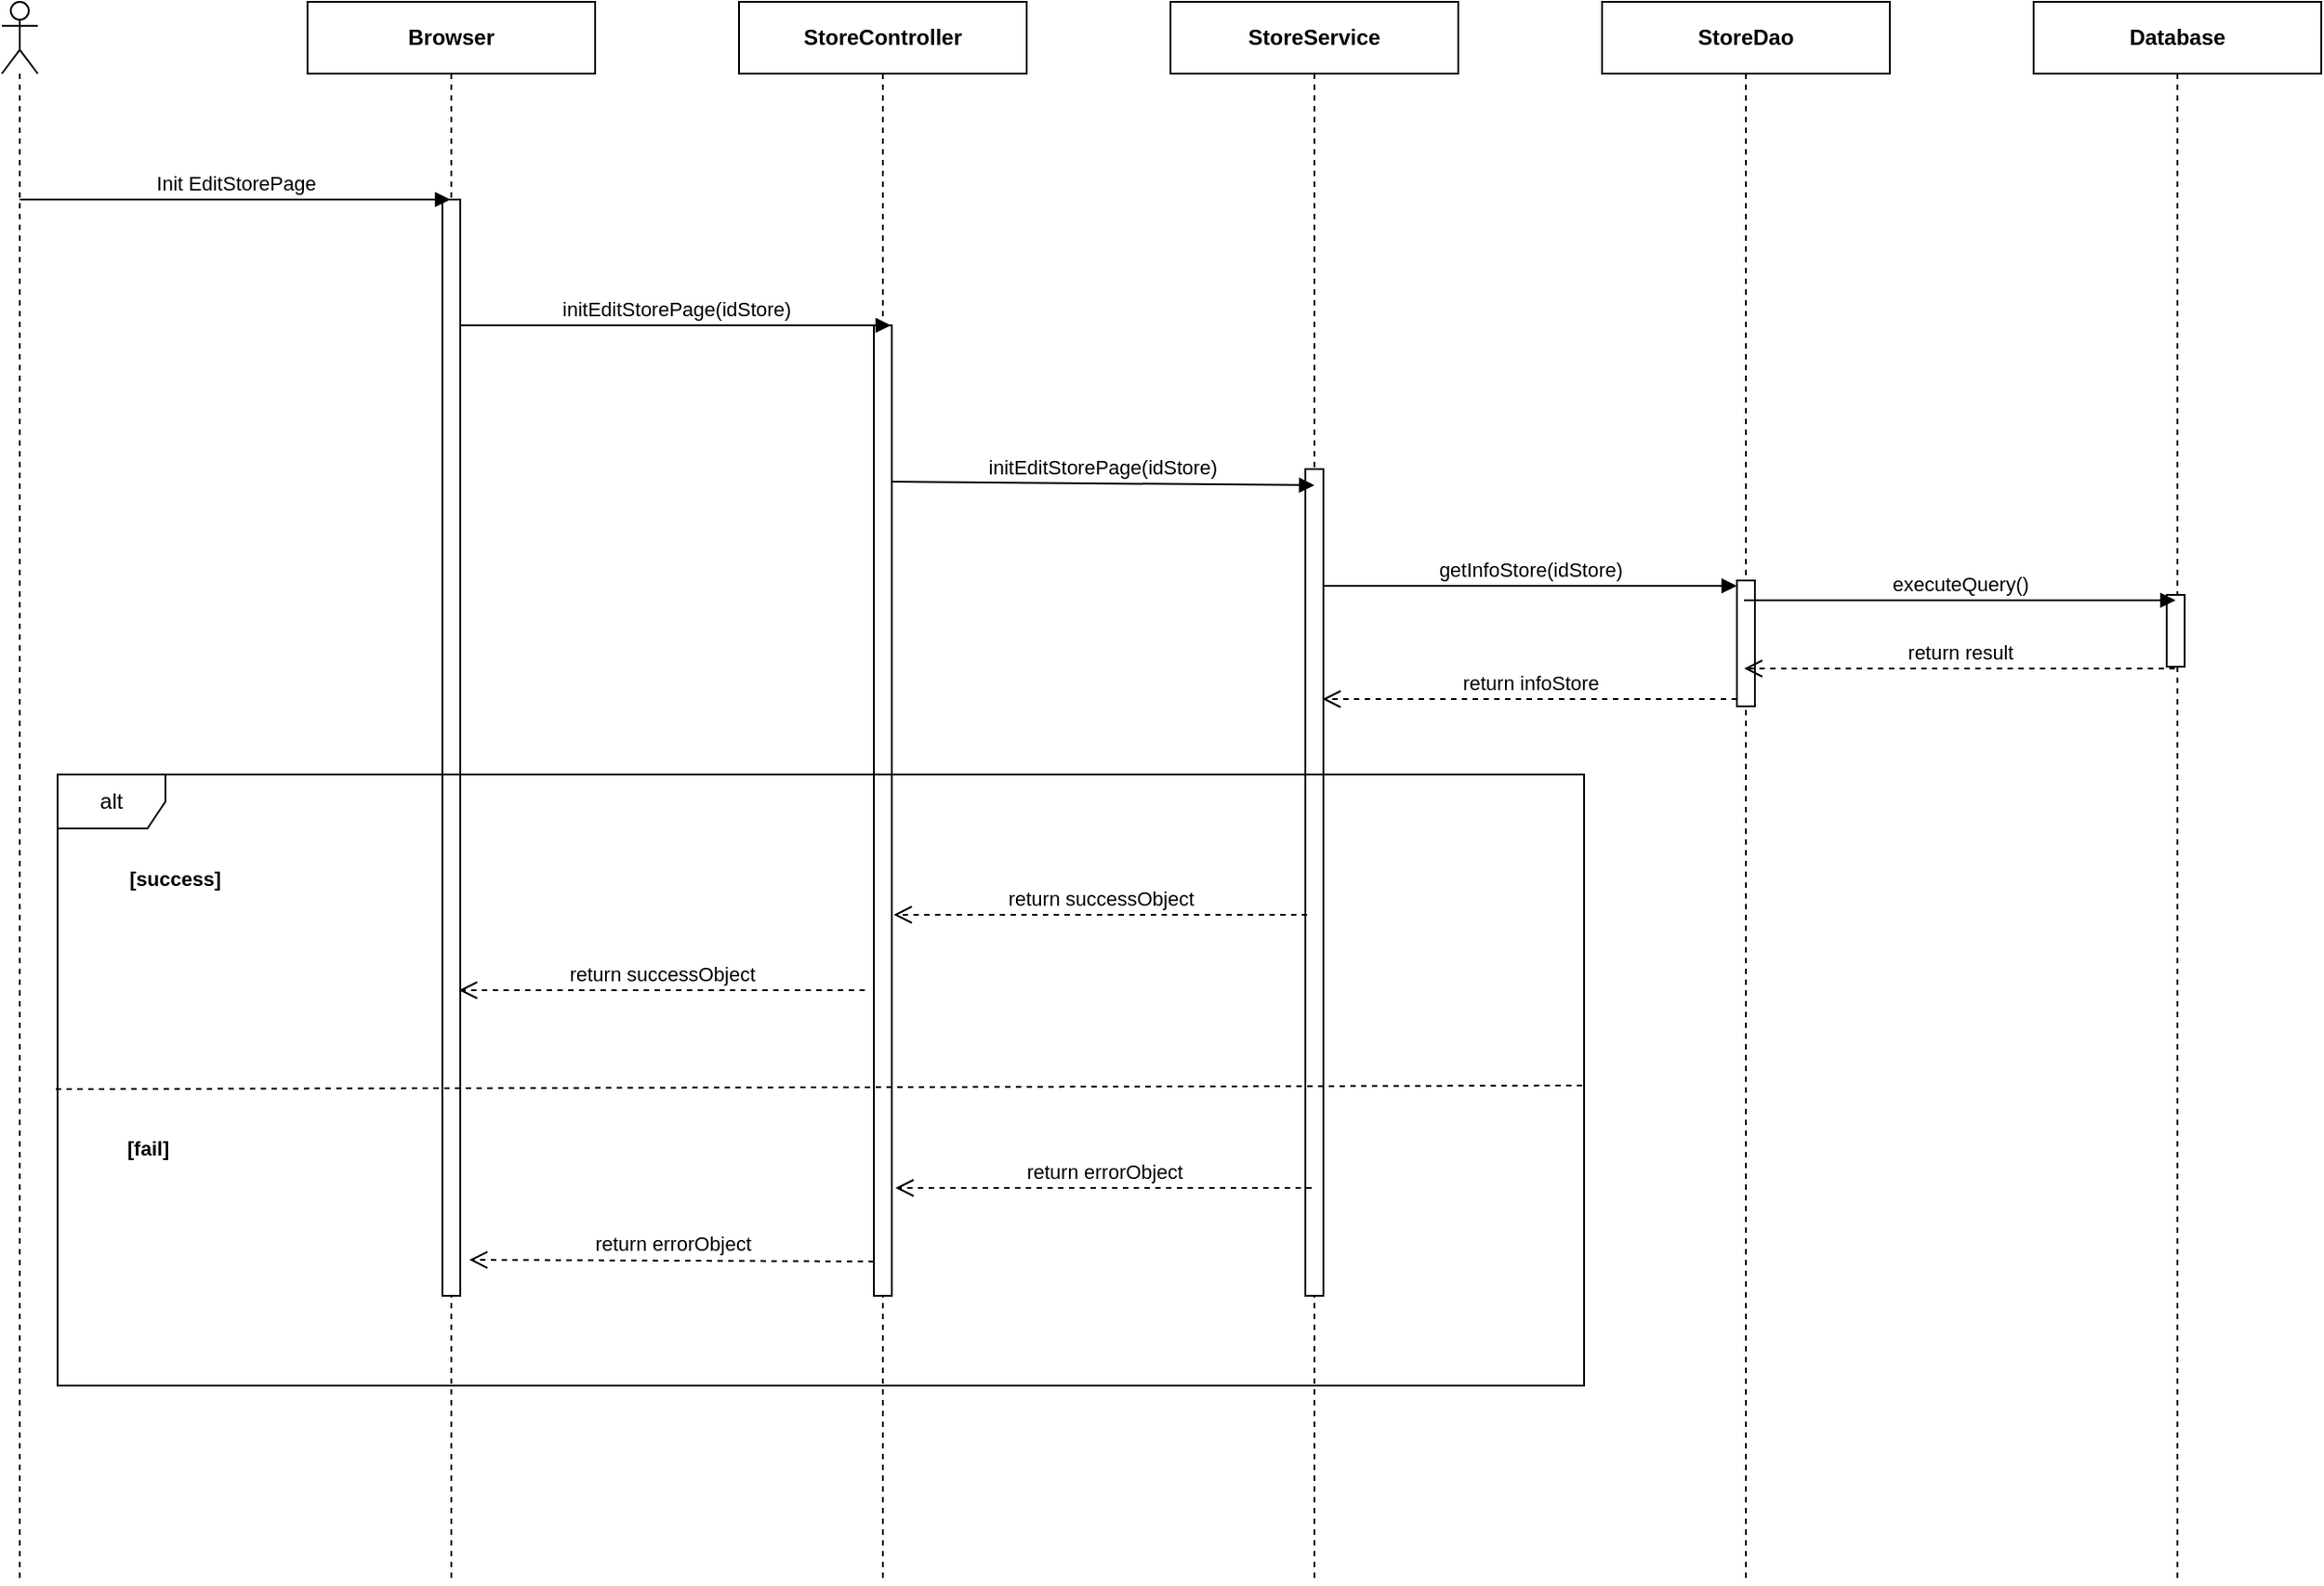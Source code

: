 <mxfile version="14.4.3" type="device" pages="2"><diagram id="g2Xnml8Hdx-TT0fT3U7z" name="Ev01"><mxGraphModel dx="1346" dy="748" grid="1" gridSize="10" guides="1" tooltips="1" connect="1" arrows="1" fold="1" page="1" pageScale="1" pageWidth="850" pageHeight="1100" math="0" shadow="0"><root><mxCell id="0"/><mxCell id="1" parent="0"/><mxCell id="usPxvQQ8iIsLEg7-f2Ek-1" value="" style="shape=umlLifeline;participant=umlActor;perimeter=lifelinePerimeter;whiteSpace=wrap;html=1;container=1;collapsible=0;recursiveResize=0;verticalAlign=top;spacingTop=36;outlineConnect=0;" parent="1" vertex="1"><mxGeometry x="310" y="80" width="20" height="880" as="geometry"/></mxCell><mxCell id="usPxvQQ8iIsLEg7-f2Ek-2" value="&lt;b&gt;Browser&lt;/b&gt;" style="shape=umlLifeline;perimeter=lifelinePerimeter;whiteSpace=wrap;html=1;container=1;collapsible=0;recursiveResize=0;outlineConnect=0;" parent="1" vertex="1"><mxGeometry x="480" y="80" width="160" height="880" as="geometry"/></mxCell><mxCell id="usPxvQQ8iIsLEg7-f2Ek-3" value="" style="html=1;points=[];perimeter=orthogonalPerimeter;" parent="usPxvQQ8iIsLEg7-f2Ek-2" vertex="1"><mxGeometry x="75" y="110" width="10" height="610" as="geometry"/></mxCell><mxCell id="usPxvQQ8iIsLEg7-f2Ek-4" value="&lt;b&gt;StoreDao&lt;/b&gt;" style="shape=umlLifeline;perimeter=lifelinePerimeter;whiteSpace=wrap;html=1;container=1;collapsible=0;recursiveResize=0;outlineConnect=0;" parent="1" vertex="1"><mxGeometry x="1200" y="80" width="160" height="880" as="geometry"/></mxCell><mxCell id="usPxvQQ8iIsLEg7-f2Ek-5" value="" style="html=1;points=[];perimeter=orthogonalPerimeter;" parent="usPxvQQ8iIsLEg7-f2Ek-4" vertex="1"><mxGeometry x="75" y="322" width="10" height="70" as="geometry"/></mxCell><mxCell id="usPxvQQ8iIsLEg7-f2Ek-6" value="getInfoStore(idStore)" style="html=1;verticalAlign=bottom;endArrow=block;entryX=0;entryY=0;" parent="usPxvQQ8iIsLEg7-f2Ek-4" edge="1"><mxGeometry relative="1" as="geometry"><mxPoint x="-155.5" y="325" as="sourcePoint"/><mxPoint x="75" y="325" as="targetPoint"/></mxGeometry></mxCell><mxCell id="usPxvQQ8iIsLEg7-f2Ek-7" value="return infoStore" style="html=1;verticalAlign=bottom;endArrow=open;dashed=1;endSize=8;exitX=0;exitY=0.95;" parent="usPxvQQ8iIsLEg7-f2Ek-4" edge="1"><mxGeometry relative="1" as="geometry"><mxPoint x="-155.5" y="388.0" as="targetPoint"/><mxPoint x="75" y="388" as="sourcePoint"/></mxGeometry></mxCell><mxCell id="usPxvQQ8iIsLEg7-f2Ek-8" value="&lt;b&gt;StoreService&lt;/b&gt;" style="shape=umlLifeline;perimeter=lifelinePerimeter;whiteSpace=wrap;html=1;container=1;collapsible=0;recursiveResize=0;outlineConnect=0;" parent="1" vertex="1"><mxGeometry x="960" y="80" width="160" height="880" as="geometry"/></mxCell><mxCell id="usPxvQQ8iIsLEg7-f2Ek-9" value="" style="html=1;points=[];perimeter=orthogonalPerimeter;" parent="usPxvQQ8iIsLEg7-f2Ek-8" vertex="1"><mxGeometry x="75" y="260" width="10" height="460" as="geometry"/></mxCell><mxCell id="usPxvQQ8iIsLEg7-f2Ek-10" value="&lt;b&gt;StoreController&lt;/b&gt;" style="shape=umlLifeline;perimeter=lifelinePerimeter;whiteSpace=wrap;html=1;container=1;collapsible=0;recursiveResize=0;outlineConnect=0;" parent="1" vertex="1"><mxGeometry x="720" y="80" width="160" height="880" as="geometry"/></mxCell><mxCell id="usPxvQQ8iIsLEg7-f2Ek-11" value="" style="html=1;points=[];perimeter=orthogonalPerimeter;" parent="usPxvQQ8iIsLEg7-f2Ek-10" vertex="1"><mxGeometry x="75" y="180" width="10" height="540" as="geometry"/></mxCell><mxCell id="usPxvQQ8iIsLEg7-f2Ek-14" value="Init EditStorePage" style="html=1;verticalAlign=bottom;endArrow=block;" parent="1" target="usPxvQQ8iIsLEg7-f2Ek-2" edge="1"><mxGeometry width="80" relative="1" as="geometry"><mxPoint x="320" y="190" as="sourcePoint"/><mxPoint x="400" y="190" as="targetPoint"/></mxGeometry></mxCell><mxCell id="usPxvQQ8iIsLEg7-f2Ek-15" value="initEditStorePage(idStore)" style="html=1;verticalAlign=bottom;endArrow=block;" parent="1" edge="1"><mxGeometry width="80" relative="1" as="geometry"><mxPoint x="565" y="260.0" as="sourcePoint"/><mxPoint x="804.5" y="260.0" as="targetPoint"/></mxGeometry></mxCell><mxCell id="usPxvQQ8iIsLEg7-f2Ek-16" value="initEditStorePage(idStore)" style="html=1;verticalAlign=bottom;endArrow=block;" parent="1" edge="1"><mxGeometry relative="1" as="geometry"><mxPoint x="805" y="347.0" as="sourcePoint"/><mxPoint x="1040" y="349" as="targetPoint"/></mxGeometry></mxCell><mxCell id="XWKjDyIOCUpvkz1bwOGe-1" value="&lt;b&gt;Database&lt;/b&gt;" style="shape=umlLifeline;perimeter=lifelinePerimeter;whiteSpace=wrap;html=1;container=1;collapsible=0;recursiveResize=0;outlineConnect=0;" parent="1" vertex="1"><mxGeometry x="1440" y="80" width="160" height="880" as="geometry"/></mxCell><mxCell id="XWKjDyIOCUpvkz1bwOGe-2" value="" style="html=1;points=[];perimeter=orthogonalPerimeter;" parent="XWKjDyIOCUpvkz1bwOGe-1" vertex="1"><mxGeometry x="74" y="330.0" width="10" height="40" as="geometry"/></mxCell><mxCell id="XWKjDyIOCUpvkz1bwOGe-3" value="executeQuery()" style="html=1;verticalAlign=bottom;endArrow=block;" parent="1" edge="1"><mxGeometry relative="1" as="geometry"><mxPoint x="1279.0" y="413.0" as="sourcePoint"/><mxPoint x="1519.0" y="413.0" as="targetPoint"/></mxGeometry></mxCell><mxCell id="XWKjDyIOCUpvkz1bwOGe-4" value="return result" style="html=1;verticalAlign=bottom;endArrow=open;dashed=1;endSize=8;" parent="1" edge="1"><mxGeometry relative="1" as="geometry"><mxPoint x="1279.0" y="451.0" as="targetPoint"/><mxPoint x="1518.5" y="451.0" as="sourcePoint"/></mxGeometry></mxCell><mxCell id="lD4GWmTVflcBckDrQ9Ag-1" value="alt" style="shape=umlFrame;whiteSpace=wrap;html=1;" vertex="1" parent="1"><mxGeometry x="341.02" y="510" width="848.98" height="340" as="geometry"/></mxCell><mxCell id="lD4GWmTVflcBckDrQ9Ag-2" value="return successObject" style="html=1;verticalAlign=bottom;endArrow=open;dashed=1;endSize=8;" edge="1" parent="1"><mxGeometry relative="1" as="geometry"><mxPoint x="806" y="588" as="targetPoint"/><mxPoint x="1036" y="588.0" as="sourcePoint"/></mxGeometry></mxCell><mxCell id="lD4GWmTVflcBckDrQ9Ag-3" value="return successObject" style="html=1;verticalAlign=bottom;endArrow=open;dashed=1;endSize=8;" edge="1" parent="1"><mxGeometry relative="1" as="geometry"><mxPoint x="564.25" y="630.0" as="targetPoint"/><mxPoint x="790" y="630" as="sourcePoint"/></mxGeometry></mxCell><mxCell id="lD4GWmTVflcBckDrQ9Ag-4" value="" style="endArrow=none;dashed=1;html=1;exitX=-0.001;exitY=0.303;exitDx=0;exitDy=0;exitPerimeter=0;" edge="1" parent="1"><mxGeometry width="50" height="50" relative="1" as="geometry"><mxPoint x="340" y="685.02" as="sourcePoint"/><mxPoint x="1190" y="683" as="targetPoint"/></mxGeometry></mxCell><mxCell id="lD4GWmTVflcBckDrQ9Ag-5" value="&lt;span style=&quot;font-size: 11px ; background-color: rgb(255 , 255 , 255)&quot;&gt;&lt;b&gt;[success]&lt;/b&gt;&lt;/span&gt;" style="text;html=1;align=center;verticalAlign=middle;resizable=0;points=[];autosize=1;" vertex="1" parent="1"><mxGeometry x="371.02" y="558" width="70" height="20" as="geometry"/></mxCell><mxCell id="lD4GWmTVflcBckDrQ9Ag-6" value="&lt;span style=&quot;font-size: 11px ; background-color: rgb(255 , 255 , 255)&quot;&gt;&lt;b&gt;[fail]&lt;/b&gt;&lt;/span&gt;" style="text;html=1;align=center;verticalAlign=middle;resizable=0;points=[];autosize=1;" vertex="1" parent="1"><mxGeometry x="371.02" y="708" width="40" height="20" as="geometry"/></mxCell><mxCell id="lD4GWmTVflcBckDrQ9Ag-7" value="return errorObject" style="html=1;verticalAlign=bottom;endArrow=open;dashed=1;endSize=8;" edge="1" parent="1"><mxGeometry relative="1" as="geometry"><mxPoint x="807" y="740" as="targetPoint"/><mxPoint x="1038.5" y="740.0" as="sourcePoint"/></mxGeometry></mxCell><mxCell id="lD4GWmTVflcBckDrQ9Ag-8" value="return errorObject" style="html=1;verticalAlign=bottom;endArrow=open;dashed=1;endSize=8;exitX=0;exitY=0.93;exitDx=0;exitDy=0;exitPerimeter=0;" edge="1" parent="1"><mxGeometry relative="1" as="geometry"><mxPoint x="570" y="780" as="targetPoint"/><mxPoint x="795" y="780.94" as="sourcePoint"/></mxGeometry></mxCell></root></mxGraphModel></diagram><diagram id="MiU9ibuJxj9ke-ANeWxN" name="Ev02"><mxGraphModel dx="1346" dy="748" grid="1" gridSize="10" guides="1" tooltips="1" connect="1" arrows="1" fold="1" page="1" pageScale="1" pageWidth="850" pageHeight="1100" math="0" shadow="0"><root><mxCell id="B2RfWzGopAYkDnYAsHXu-0"/><mxCell id="B2RfWzGopAYkDnYAsHXu-1" parent="B2RfWzGopAYkDnYAsHXu-0"/><mxCell id="KDIMOQgmSLc-5WCIlPBf-0" value="alt" style="shape=umlFrame;whiteSpace=wrap;html=1;" vertex="1" parent="B2RfWzGopAYkDnYAsHXu-1"><mxGeometry x="341.02" y="656" width="848.98" height="340" as="geometry"/></mxCell><mxCell id="zmgDFawkY1W6HqBHRE74-2" value="" style="shape=umlLifeline;participant=umlActor;perimeter=lifelinePerimeter;whiteSpace=wrap;html=1;container=1;collapsible=0;recursiveResize=0;verticalAlign=top;spacingTop=36;outlineConnect=0;" parent="B2RfWzGopAYkDnYAsHXu-1" vertex="1"><mxGeometry x="310" y="80" width="20" height="1120" as="geometry"/></mxCell><mxCell id="zmgDFawkY1W6HqBHRE74-3" value="&lt;b&gt;Browser&lt;/b&gt;" style="shape=umlLifeline;perimeter=lifelinePerimeter;whiteSpace=wrap;html=1;container=1;collapsible=0;recursiveResize=0;outlineConnect=0;" parent="B2RfWzGopAYkDnYAsHXu-1" vertex="1"><mxGeometry x="480" y="80" width="160" height="1120" as="geometry"/></mxCell><mxCell id="zmgDFawkY1W6HqBHRE74-4" value="" style="html=1;points=[];perimeter=orthogonalPerimeter;" parent="zmgDFawkY1W6HqBHRE74-3" vertex="1"><mxGeometry x="75" y="110" width="10" height="770" as="geometry"/></mxCell><mxCell id="zmgDFawkY1W6HqBHRE74-5" value="&lt;b&gt;StoreDao&lt;/b&gt;" style="shape=umlLifeline;perimeter=lifelinePerimeter;whiteSpace=wrap;html=1;container=1;collapsible=0;recursiveResize=0;outlineConnect=0;" parent="B2RfWzGopAYkDnYAsHXu-1" vertex="1"><mxGeometry x="1200" y="80" width="160" height="1120" as="geometry"/></mxCell><mxCell id="zmgDFawkY1W6HqBHRE74-6" value="&lt;b&gt;StoreService&lt;/b&gt;" style="shape=umlLifeline;perimeter=lifelinePerimeter;whiteSpace=wrap;html=1;container=1;collapsible=0;recursiveResize=0;outlineConnect=0;" parent="B2RfWzGopAYkDnYAsHXu-1" vertex="1"><mxGeometry x="960" y="80" width="160" height="1120" as="geometry"/></mxCell><mxCell id="zmgDFawkY1W6HqBHRE74-7" value="" style="html=1;points=[];perimeter=orthogonalPerimeter;" parent="zmgDFawkY1W6HqBHRE74-6" vertex="1"><mxGeometry x="75" y="330" width="10" height="550" as="geometry"/></mxCell><mxCell id="zmgDFawkY1W6HqBHRE74-9" value="&lt;b&gt;StoreController&lt;/b&gt;" style="shape=umlLifeline;perimeter=lifelinePerimeter;whiteSpace=wrap;html=1;container=1;collapsible=0;recursiveResize=0;outlineConnect=0;" parent="B2RfWzGopAYkDnYAsHXu-1" vertex="1"><mxGeometry x="720" y="80" width="160" height="1120" as="geometry"/></mxCell><mxCell id="zmgDFawkY1W6HqBHRE74-10" value="" style="html=1;points=[];perimeter=orthogonalPerimeter;" parent="zmgDFawkY1W6HqBHRE74-9" vertex="1"><mxGeometry x="75" y="276" width="10" height="604" as="geometry"/></mxCell><mxCell id="zmgDFawkY1W6HqBHRE74-11" value="Input Information And Click Save Button" style="html=1;verticalAlign=bottom;endArrow=block;" parent="B2RfWzGopAYkDnYAsHXu-1" target="zmgDFawkY1W6HqBHRE74-3" edge="1"><mxGeometry width="80" relative="1" as="geometry"><mxPoint x="320" y="190" as="sourcePoint"/><mxPoint x="400" y="190" as="targetPoint"/></mxGeometry></mxCell><mxCell id="zmgDFawkY1W6HqBHRE74-12" value="updateStore(editStoreFrom)" style="html=1;verticalAlign=bottom;endArrow=block;" parent="B2RfWzGopAYkDnYAsHXu-1" edge="1"><mxGeometry width="80" relative="1" as="geometry"><mxPoint x="560" y="359" as="sourcePoint"/><mxPoint x="799.5" y="359" as="targetPoint"/></mxGeometry></mxCell><mxCell id="zmgDFawkY1W6HqBHRE74-20" value="checkBusinessUpdateStore(editStoreFrom)" style="html=1;verticalAlign=bottom;endArrow=block;" parent="B2RfWzGopAYkDnYAsHXu-1" edge="1"><mxGeometry relative="1" as="geometry"><mxPoint x="810" y="407.0" as="sourcePoint"/><mxPoint x="1045" y="409" as="targetPoint"/></mxGeometry></mxCell><mxCell id="zmgDFawkY1W6HqBHRE74-29" value="" style="html=1;points=[];perimeter=orthogonalPerimeter;" parent="B2RfWzGopAYkDnYAsHXu-1" vertex="1"><mxGeometry x="1045" y="436" width="10" height="40" as="geometry"/></mxCell><mxCell id="zmgDFawkY1W6HqBHRE74-30" value="&lt;span style=&quot;text-align: center&quot;&gt;checkBusinessCheckUpdateStore&lt;/span&gt;(&lt;span style=&quot;text-align: center&quot;&gt;editStoreFrom&lt;/span&gt;)" style="edgeStyle=orthogonalEdgeStyle;html=1;align=left;spacingLeft=2;endArrow=block;rounded=0;entryX=1;entryY=0;" parent="B2RfWzGopAYkDnYAsHXu-1" edge="1"><mxGeometry relative="1" as="geometry"><mxPoint x="1047" y="416.0" as="sourcePoint"/><Array as="points"><mxPoint x="1072" y="416"/></Array><mxPoint x="1052" y="436" as="targetPoint"/></mxGeometry></mxCell><mxCell id="zmgDFawkY1W6HqBHRE74-35" value="" style="html=1;points=[];perimeter=orthogonalPerimeter;" parent="B2RfWzGopAYkDnYAsHXu-1" vertex="1"><mxGeometry x="1280" y="522" width="10" height="80" as="geometry"/></mxCell><mxCell id="zmgDFawkY1W6HqBHRE74-36" value="updateStore(store)" style="html=1;verticalAlign=bottom;endArrow=block;entryX=0;entryY=0;" parent="B2RfWzGopAYkDnYAsHXu-1" target="zmgDFawkY1W6HqBHRE74-35" edge="1"><mxGeometry relative="1" as="geometry"><mxPoint x="1044.324" y="522" as="sourcePoint"/></mxGeometry></mxCell><mxCell id="zmgDFawkY1W6HqBHRE74-37" value="return result" style="html=1;verticalAlign=bottom;endArrow=open;dashed=1;endSize=8;exitX=0;exitY=0.95;" parent="B2RfWzGopAYkDnYAsHXu-1" source="zmgDFawkY1W6HqBHRE74-35" edge="1"><mxGeometry relative="1" as="geometry"><mxPoint x="1044.324" y="598" as="targetPoint"/></mxGeometry></mxCell><mxCell id="zmgDFawkY1W6HqBHRE74-39" value="" style="html=1;points=[];perimeter=orthogonalPerimeter;" parent="B2RfWzGopAYkDnYAsHXu-1" vertex="1"><mxGeometry x="560" y="250" width="10" height="40" as="geometry"/></mxCell><mxCell id="zmgDFawkY1W6HqBHRE74-40" value="validate()" style="edgeStyle=orthogonalEdgeStyle;html=1;align=left;spacingLeft=2;endArrow=block;rounded=0;entryX=1;entryY=0;" parent="B2RfWzGopAYkDnYAsHXu-1" target="zmgDFawkY1W6HqBHRE74-39" edge="1"><mxGeometry relative="1" as="geometry"><mxPoint x="565" y="230" as="sourcePoint"/><Array as="points"><mxPoint x="590" y="230"/></Array></mxGeometry></mxCell><mxCell id="b6-bugLT0riLgnRMgNnD-0" value="&lt;b&gt;Database&lt;/b&gt;" style="shape=umlLifeline;perimeter=lifelinePerimeter;whiteSpace=wrap;html=1;container=1;collapsible=0;recursiveResize=0;outlineConnect=0;" parent="B2RfWzGopAYkDnYAsHXu-1" vertex="1"><mxGeometry x="1439.32" y="80" width="160" height="1120" as="geometry"/></mxCell><mxCell id="b6-bugLT0riLgnRMgNnD-1" value="" style="html=1;points=[];perimeter=orthogonalPerimeter;" parent="B2RfWzGopAYkDnYAsHXu-1" vertex="1"><mxGeometry x="1520" y="540.91" width="10" height="40" as="geometry"/></mxCell><mxCell id="b6-bugLT0riLgnRMgNnD-2" value="executeQuery()" style="html=1;verticalAlign=bottom;endArrow=block;" parent="B2RfWzGopAYkDnYAsHXu-1" edge="1"><mxGeometry relative="1" as="geometry"><mxPoint x="1285.0" y="543.91" as="sourcePoint"/><mxPoint x="1525.0" y="543.91" as="targetPoint"/></mxGeometry></mxCell><mxCell id="b6-bugLT0riLgnRMgNnD-3" value="return result" style="html=1;verticalAlign=bottom;endArrow=open;dashed=1;endSize=8;" parent="B2RfWzGopAYkDnYAsHXu-1" edge="1"><mxGeometry relative="1" as="geometry"><mxPoint x="1285.0" y="581.91" as="targetPoint"/><mxPoint x="1524.5" y="581.91" as="sourcePoint"/></mxGeometry></mxCell><mxCell id="KDIMOQgmSLc-5WCIlPBf-1" value="return successObject" style="html=1;verticalAlign=bottom;endArrow=open;dashed=1;endSize=8;" edge="1" parent="B2RfWzGopAYkDnYAsHXu-1"><mxGeometry relative="1" as="geometry"><mxPoint x="806" y="734" as="targetPoint"/><mxPoint x="1036" y="734.0" as="sourcePoint"/></mxGeometry></mxCell><mxCell id="KDIMOQgmSLc-5WCIlPBf-2" value="return successObject" style="html=1;verticalAlign=bottom;endArrow=open;dashed=1;endSize=8;" edge="1" parent="B2RfWzGopAYkDnYAsHXu-1"><mxGeometry relative="1" as="geometry"><mxPoint x="564.25" y="776.0" as="targetPoint"/><mxPoint x="790" y="776" as="sourcePoint"/></mxGeometry></mxCell><mxCell id="KDIMOQgmSLc-5WCIlPBf-3" value="" style="endArrow=none;dashed=1;html=1;exitX=-0.001;exitY=0.303;exitDx=0;exitDy=0;exitPerimeter=0;" edge="1" parent="B2RfWzGopAYkDnYAsHXu-1"><mxGeometry width="50" height="50" relative="1" as="geometry"><mxPoint x="340" y="831.02" as="sourcePoint"/><mxPoint x="1190" y="829" as="targetPoint"/></mxGeometry></mxCell><mxCell id="KDIMOQgmSLc-5WCIlPBf-4" value="&lt;span style=&quot;font-size: 11px ; background-color: rgb(255 , 255 , 255)&quot;&gt;&lt;b&gt;[success]&lt;/b&gt;&lt;/span&gt;" style="text;html=1;align=center;verticalAlign=middle;resizable=0;points=[];autosize=1;" vertex="1" parent="B2RfWzGopAYkDnYAsHXu-1"><mxGeometry x="371.02" y="704" width="70" height="20" as="geometry"/></mxCell><mxCell id="KDIMOQgmSLc-5WCIlPBf-5" value="&lt;span style=&quot;font-size: 11px ; background-color: rgb(255 , 255 , 255)&quot;&gt;&lt;b&gt;[fail]&lt;/b&gt;&lt;/span&gt;" style="text;html=1;align=center;verticalAlign=middle;resizable=0;points=[];autosize=1;" vertex="1" parent="B2RfWzGopAYkDnYAsHXu-1"><mxGeometry x="371.02" y="854" width="40" height="20" as="geometry"/></mxCell><mxCell id="KDIMOQgmSLc-5WCIlPBf-6" value="return errorObject" style="html=1;verticalAlign=bottom;endArrow=open;dashed=1;endSize=8;" edge="1" parent="B2RfWzGopAYkDnYAsHXu-1"><mxGeometry relative="1" as="geometry"><mxPoint x="807" y="886" as="targetPoint"/><mxPoint x="1038.5" y="886.0" as="sourcePoint"/></mxGeometry></mxCell><mxCell id="KDIMOQgmSLc-5WCIlPBf-7" value="return errorObject" style="html=1;verticalAlign=bottom;endArrow=open;dashed=1;endSize=8;exitX=0;exitY=0.93;exitDx=0;exitDy=0;exitPerimeter=0;" edge="1" parent="B2RfWzGopAYkDnYAsHXu-1"><mxGeometry relative="1" as="geometry"><mxPoint x="570" y="926" as="targetPoint"/><mxPoint x="795" y="926.94" as="sourcePoint"/></mxGeometry></mxCell></root></mxGraphModel></diagram></mxfile>
